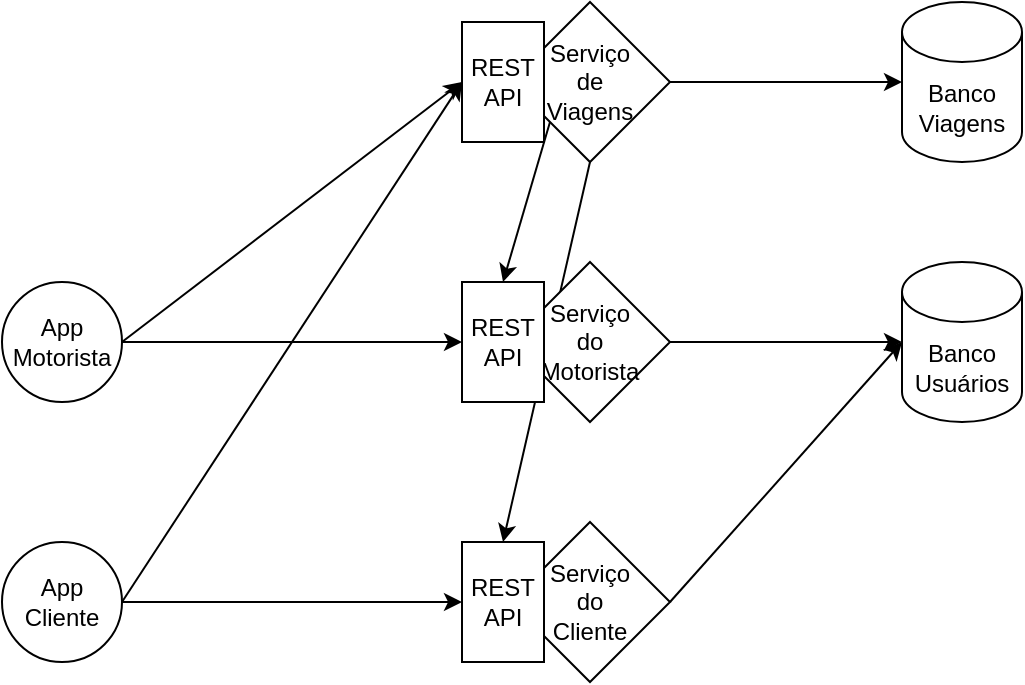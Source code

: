 <mxfile version="17.4.3" type="device" pages="3"><diagram id="RZ5b7Qp0fabOGWWVTK_E" name="Padrão Default - Ex 1"><mxGraphModel dx="868" dy="482" grid="1" gridSize="10" guides="1" tooltips="1" connect="1" arrows="1" fold="1" page="1" pageScale="1" pageWidth="827" pageHeight="1169" math="0" shadow="0"><root><mxCell id="0"/><mxCell id="1" parent="0"/><mxCell id="IAWUWT8vJeoQmZY1IQ_N-24" style="edgeStyle=none;rounded=0;orthogonalLoop=1;jettySize=auto;html=1;exitX=0;exitY=1;exitDx=0;exitDy=0;entryX=0;entryY=0;entryDx=20.5;entryDy=0;entryPerimeter=0;" parent="1" source="IAWUWT8vJeoQmZY1IQ_N-1" target="IAWUWT8vJeoQmZY1IQ_N-18" edge="1"><mxGeometry relative="1" as="geometry"/></mxCell><mxCell id="IAWUWT8vJeoQmZY1IQ_N-25" style="edgeStyle=none;rounded=0;orthogonalLoop=1;jettySize=auto;html=1;exitX=0.5;exitY=1;exitDx=0;exitDy=0;entryX=0;entryY=0;entryDx=20.5;entryDy=0;entryPerimeter=0;" parent="1" source="IAWUWT8vJeoQmZY1IQ_N-1" target="IAWUWT8vJeoQmZY1IQ_N-17" edge="1"><mxGeometry relative="1" as="geometry"/></mxCell><mxCell id="IAWUWT8vJeoQmZY1IQ_N-1" value="Serviço&lt;br&gt;de&lt;br&gt;Viagens" style="rhombus;whiteSpace=wrap;html=1;" parent="1" vertex="1"><mxGeometry x="414" y="90" width="80" height="80" as="geometry"/></mxCell><mxCell id="IAWUWT8vJeoQmZY1IQ_N-2" value="Serviço&lt;br&gt;do&lt;br&gt;Motorista" style="rhombus;whiteSpace=wrap;html=1;" parent="1" vertex="1"><mxGeometry x="414" y="220" width="80" height="80" as="geometry"/></mxCell><mxCell id="IAWUWT8vJeoQmZY1IQ_N-3" value="Serviço&lt;br&gt;do&lt;br&gt;Cliente" style="rhombus;whiteSpace=wrap;html=1;" parent="1" vertex="1"><mxGeometry x="414" y="350" width="80" height="80" as="geometry"/></mxCell><mxCell id="IAWUWT8vJeoQmZY1IQ_N-7" style="edgeStyle=orthogonalEdgeStyle;rounded=0;orthogonalLoop=1;jettySize=auto;html=1;exitX=0;exitY=0.5;exitDx=0;exitDy=0;exitPerimeter=0;entryX=1;entryY=0.5;entryDx=0;entryDy=0;startArrow=classic;startFill=1;endArrow=none;endFill=0;" parent="1" source="IAWUWT8vJeoQmZY1IQ_N-4" target="IAWUWT8vJeoQmZY1IQ_N-1" edge="1"><mxGeometry relative="1" as="geometry"/></mxCell><mxCell id="IAWUWT8vJeoQmZY1IQ_N-4" value="Banco&lt;br&gt;Viagens" style="shape=cylinder3;whiteSpace=wrap;html=1;boundedLbl=1;backgroundOutline=1;size=15;" parent="1" vertex="1"><mxGeometry x="610" y="90" width="60" height="80" as="geometry"/></mxCell><mxCell id="IAWUWT8vJeoQmZY1IQ_N-6" style="edgeStyle=orthogonalEdgeStyle;rounded=0;orthogonalLoop=1;jettySize=auto;html=1;exitX=0;exitY=0.5;exitDx=0;exitDy=0;exitPerimeter=0;entryX=1;entryY=0.5;entryDx=0;entryDy=0;startArrow=classic;startFill=1;endArrow=none;endFill=0;" parent="1" source="IAWUWT8vJeoQmZY1IQ_N-5" target="IAWUWT8vJeoQmZY1IQ_N-2" edge="1"><mxGeometry relative="1" as="geometry"/></mxCell><mxCell id="IAWUWT8vJeoQmZY1IQ_N-27" style="edgeStyle=none;rounded=0;orthogonalLoop=1;jettySize=auto;html=1;exitX=0;exitY=0.5;exitDx=0;exitDy=0;exitPerimeter=0;entryX=1;entryY=0.5;entryDx=0;entryDy=0;startArrow=classic;startFill=1;endArrow=none;endFill=0;" parent="1" source="IAWUWT8vJeoQmZY1IQ_N-5" target="IAWUWT8vJeoQmZY1IQ_N-3" edge="1"><mxGeometry relative="1" as="geometry"/></mxCell><mxCell id="IAWUWT8vJeoQmZY1IQ_N-5" value="Banco&lt;br&gt;Usuários" style="shape=cylinder3;whiteSpace=wrap;html=1;boundedLbl=1;backgroundOutline=1;size=15;" parent="1" vertex="1"><mxGeometry x="610" y="220" width="60" height="80" as="geometry"/></mxCell><mxCell id="IAWUWT8vJeoQmZY1IQ_N-20" style="edgeStyle=none;rounded=0;orthogonalLoop=1;jettySize=auto;html=1;exitX=1;exitY=0.5;exitDx=0;exitDy=0;entryX=0;entryY=0;entryDx=0;entryDy=30;entryPerimeter=0;" parent="1" source="IAWUWT8vJeoQmZY1IQ_N-9" target="IAWUWT8vJeoQmZY1IQ_N-19" edge="1"><mxGeometry relative="1" as="geometry"/></mxCell><mxCell id="IAWUWT8vJeoQmZY1IQ_N-21" style="edgeStyle=none;rounded=0;orthogonalLoop=1;jettySize=auto;html=1;exitX=1;exitY=0.5;exitDx=0;exitDy=0;entryX=0;entryY=0;entryDx=0;entryDy=30;entryPerimeter=0;" parent="1" source="IAWUWT8vJeoQmZY1IQ_N-9" target="IAWUWT8vJeoQmZY1IQ_N-18" edge="1"><mxGeometry relative="1" as="geometry"/></mxCell><mxCell id="IAWUWT8vJeoQmZY1IQ_N-9" value="App&lt;br&gt;Motorista" style="ellipse;whiteSpace=wrap;html=1;aspect=fixed;" parent="1" vertex="1"><mxGeometry x="160" y="230" width="60" height="60" as="geometry"/></mxCell><mxCell id="IAWUWT8vJeoQmZY1IQ_N-22" style="edgeStyle=none;rounded=0;orthogonalLoop=1;jettySize=auto;html=1;exitX=1;exitY=0.5;exitDx=0;exitDy=0;" parent="1" source="IAWUWT8vJeoQmZY1IQ_N-10" edge="1"><mxGeometry relative="1" as="geometry"><mxPoint x="390" y="130" as="targetPoint"/></mxGeometry></mxCell><mxCell id="IAWUWT8vJeoQmZY1IQ_N-23" style="edgeStyle=none;rounded=0;orthogonalLoop=1;jettySize=auto;html=1;exitX=1;exitY=0.5;exitDx=0;exitDy=0;entryX=0;entryY=0;entryDx=0;entryDy=30;entryPerimeter=0;" parent="1" source="IAWUWT8vJeoQmZY1IQ_N-10" target="IAWUWT8vJeoQmZY1IQ_N-17" edge="1"><mxGeometry relative="1" as="geometry"/></mxCell><mxCell id="IAWUWT8vJeoQmZY1IQ_N-10" value="App&lt;br&gt;Cliente" style="ellipse;whiteSpace=wrap;html=1;aspect=fixed;" parent="1" vertex="1"><mxGeometry x="160" y="360" width="60" height="60" as="geometry"/></mxCell><mxCell id="IAWUWT8vJeoQmZY1IQ_N-17" value="REST&lt;br&gt;API" style="shape=card;whiteSpace=wrap;html=1;size=0;" parent="1" vertex="1"><mxGeometry x="390" y="360" width="41" height="60" as="geometry"/></mxCell><mxCell id="IAWUWT8vJeoQmZY1IQ_N-18" value="REST&lt;br&gt;API" style="shape=card;whiteSpace=wrap;html=1;size=0;" parent="1" vertex="1"><mxGeometry x="390" y="230" width="41" height="60" as="geometry"/></mxCell><mxCell id="IAWUWT8vJeoQmZY1IQ_N-19" value="REST&lt;br&gt;API" style="shape=card;whiteSpace=wrap;html=1;size=0;" parent="1" vertex="1"><mxGeometry x="390" y="100" width="41" height="60" as="geometry"/></mxCell></root></mxGraphModel></diagram><diagram id="xJ_5UaXagwy3eR2AMDRP" name="Padrão Proposto AWS - Ex 1"><mxGraphModel dx="868" dy="482" grid="1" gridSize="10" guides="1" tooltips="1" connect="1" arrows="1" fold="1" page="1" pageScale="1" pageWidth="827" pageHeight="1169" math="0" shadow="0"><root><mxCell id="0"/><mxCell id="1" parent="0"/><mxCell id="c4qoprAIGO3NQ4HI0ruP-4" style="edgeStyle=none;rounded=0;orthogonalLoop=1;jettySize=auto;html=1;exitX=1;exitY=0.5;exitDx=0;exitDy=0;entryX=0;entryY=0.5;entryDx=0;entryDy=0;entryPerimeter=0;startArrow=none;startFill=0;endArrow=classic;endFill=1;" parent="1" source="c4qoprAIGO3NQ4HI0ruP-13" edge="1"><mxGeometry relative="1" as="geometry"><mxPoint x="280" y="260" as="targetPoint"/></mxGeometry></mxCell><mxCell id="c4qoprAIGO3NQ4HI0ruP-15" style="edgeStyle=none;rounded=0;orthogonalLoop=1;jettySize=auto;html=1;exitX=1;exitY=0.5;exitDx=0;exitDy=0;entryX=0;entryY=0.5;entryDx=0;entryDy=0;entryPerimeter=0;startArrow=none;startFill=0;endArrow=classic;endFill=1;" parent="1" source="c4qoprAIGO3NQ4HI0ruP-1" target="c4qoprAIGO3NQ4HI0ruP-13" edge="1"><mxGeometry relative="1" as="geometry"/></mxCell><mxCell id="c4qoprAIGO3NQ4HI0ruP-23" style="edgeStyle=none;rounded=0;orthogonalLoop=1;jettySize=auto;html=1;exitX=1;exitY=0;exitDx=0;exitDy=0;entryX=0;entryY=0.5;entryDx=0;entryDy=0;entryPerimeter=0;startArrow=none;startFill=0;endArrow=classic;endFill=1;" parent="1" source="c4qoprAIGO3NQ4HI0ruP-1" target="c4qoprAIGO3NQ4HI0ruP-22" edge="1"><mxGeometry relative="1" as="geometry"/></mxCell><mxCell id="c4qoprAIGO3NQ4HI0ruP-1" value="APP" style="ellipse;whiteSpace=wrap;html=1;aspect=fixed;" parent="1" vertex="1"><mxGeometry x="130" y="230" width="60" height="60" as="geometry"/></mxCell><mxCell id="c4qoprAIGO3NQ4HI0ruP-12" value="" style="sketch=0;points=[[0,0,0],[0.25,0,0],[0.5,0,0],[0.75,0,0],[1,0,0],[0,1,0],[0.25,1,0],[0.5,1,0],[0.75,1,0],[1,1,0],[0,0.25,0],[0,0.5,0],[0,0.75,0],[1,0.25,0],[1,0.5,0],[1,0.75,0]];outlineConnect=0;fontColor=#232F3E;gradientColor=#4D72F3;gradientDirection=north;fillColor=#3334B9;strokeColor=#ffffff;dashed=0;verticalLabelPosition=bottom;verticalAlign=top;align=center;html=1;fontSize=12;fontStyle=0;aspect=fixed;shape=mxgraph.aws4.resourceIcon;resIcon=mxgraph.aws4.dynamodb;" parent="1" vertex="1"><mxGeometry x="620" y="221" width="78" height="78" as="geometry"/></mxCell><mxCell id="c4qoprAIGO3NQ4HI0ruP-25" style="edgeStyle=none;rounded=0;orthogonalLoop=1;jettySize=auto;html=1;exitX=1;exitY=0.5;exitDx=0;exitDy=0;exitPerimeter=0;entryX=0;entryY=0.5;entryDx=0;entryDy=0;entryPerimeter=0;startArrow=none;startFill=0;endArrow=classic;endFill=1;" parent="1" source="c4qoprAIGO3NQ4HI0ruP-13" target="c4qoprAIGO3NQ4HI0ruP-24" edge="1"><mxGeometry relative="1" as="geometry"/></mxCell><mxCell id="c4qoprAIGO3NQ4HI0ruP-30" style="edgeStyle=orthogonalEdgeStyle;rounded=0;orthogonalLoop=1;jettySize=auto;html=1;exitX=0.5;exitY=1;exitDx=0;exitDy=0;exitPerimeter=0;entryX=0;entryY=0.5;entryDx=0;entryDy=0;entryPerimeter=0;startArrow=none;startFill=0;endArrow=classic;endFill=1;" parent="1" source="c4qoprAIGO3NQ4HI0ruP-13" target="c4qoprAIGO3NQ4HI0ruP-26" edge="1"><mxGeometry relative="1" as="geometry"/></mxCell><mxCell id="c4qoprAIGO3NQ4HI0ruP-13" value="" style="sketch=0;points=[[0,0,0],[0.25,0,0],[0.5,0,0],[0.75,0,0],[1,0,0],[0,1,0],[0.25,1,0],[0.5,1,0],[0.75,1,0],[1,1,0],[0,0.25,0],[0,0.5,0],[0,0.75,0],[1,0.25,0],[1,0.5,0],[1,0.75,0]];outlineConnect=0;fontColor=#232F3E;gradientColor=#F54749;gradientDirection=north;fillColor=#C7131F;strokeColor=#ffffff;dashed=0;verticalLabelPosition=bottom;verticalAlign=top;align=center;html=1;fontSize=12;fontStyle=0;aspect=fixed;shape=mxgraph.aws4.resourceIcon;resIcon=mxgraph.aws4.cognito;" parent="1" vertex="1"><mxGeometry x="270" y="235" width="50" height="50" as="geometry"/></mxCell><mxCell id="c4qoprAIGO3NQ4HI0ruP-27" style="edgeStyle=none;rounded=0;orthogonalLoop=1;jettySize=auto;html=1;exitX=1;exitY=0.5;exitDx=0;exitDy=0;exitPerimeter=0;entryX=0;entryY=0.25;entryDx=0;entryDy=0;entryPerimeter=0;startArrow=none;startFill=0;endArrow=classic;endFill=1;" parent="1" source="c4qoprAIGO3NQ4HI0ruP-22" target="c4qoprAIGO3NQ4HI0ruP-12" edge="1"><mxGeometry relative="1" as="geometry"/></mxCell><mxCell id="c4qoprAIGO3NQ4HI0ruP-34" style="rounded=0;orthogonalLoop=1;jettySize=auto;html=1;exitX=0;exitY=1;exitDx=0;exitDy=0;exitPerimeter=0;entryX=0.5;entryY=0;entryDx=0;entryDy=0;entryPerimeter=0;startArrow=none;startFill=0;endArrow=classic;endFill=1;" parent="1" source="c4qoprAIGO3NQ4HI0ruP-22" target="c4qoprAIGO3NQ4HI0ruP-24" edge="1"><mxGeometry relative="1" as="geometry"/></mxCell><mxCell id="c4qoprAIGO3NQ4HI0ruP-35" style="edgeStyle=none;rounded=0;orthogonalLoop=1;jettySize=auto;html=1;exitX=1;exitY=1;exitDx=0;exitDy=0;exitPerimeter=0;entryX=0.5;entryY=0;entryDx=0;entryDy=0;entryPerimeter=0;startArrow=none;startFill=0;endArrow=classic;endFill=1;" parent="1" source="c4qoprAIGO3NQ4HI0ruP-22" target="c4qoprAIGO3NQ4HI0ruP-26" edge="1"><mxGeometry relative="1" as="geometry"/></mxCell><mxCell id="c4qoprAIGO3NQ4HI0ruP-22" value="" style="sketch=0;points=[[0,0,0],[0.25,0,0],[0.5,0,0],[0.75,0,0],[1,0,0],[0,1,0],[0.25,1,0],[0.5,1,0],[0.75,1,0],[1,1,0],[0,0.25,0],[0,0.5,0],[0,0.75,0],[1,0.25,0],[1,0.5,0],[1,0.75,0]];outlineConnect=0;fontColor=#232F3E;gradientColor=#945DF2;gradientDirection=north;fillColor=#5A30B5;strokeColor=#ffffff;dashed=0;verticalLabelPosition=bottom;verticalAlign=top;align=center;html=1;fontSize=12;fontStyle=0;aspect=fixed;shape=mxgraph.aws4.resourceIcon;resIcon=mxgraph.aws4.api_gateway;" parent="1" vertex="1"><mxGeometry x="400" y="80" width="80" height="80" as="geometry"/></mxCell><mxCell id="c4qoprAIGO3NQ4HI0ruP-28" style="edgeStyle=none;rounded=0;orthogonalLoop=1;jettySize=auto;html=1;exitX=1;exitY=0.5;exitDx=0;exitDy=0;exitPerimeter=0;entryX=0;entryY=0.5;entryDx=0;entryDy=0;entryPerimeter=0;startArrow=none;startFill=0;endArrow=classic;endFill=1;" parent="1" source="c4qoprAIGO3NQ4HI0ruP-24" target="c4qoprAIGO3NQ4HI0ruP-12" edge="1"><mxGeometry relative="1" as="geometry"/></mxCell><mxCell id="c4qoprAIGO3NQ4HI0ruP-24" value="" style="sketch=0;points=[[0,0,0],[0.25,0,0],[0.5,0,0],[0.75,0,0],[1,0,0],[0,1,0],[0.25,1,0],[0.5,1,0],[0.75,1,0],[1,1,0],[0,0.25,0],[0,0.5,0],[0,0.75,0],[1,0.25,0],[1,0.5,0],[1,0.75,0]];outlineConnect=0;fontColor=#232F3E;gradientColor=#945DF2;gradientDirection=north;fillColor=#5A30B5;strokeColor=#ffffff;dashed=0;verticalLabelPosition=bottom;verticalAlign=top;align=center;html=1;fontSize=12;fontStyle=0;aspect=fixed;shape=mxgraph.aws4.resourceIcon;resIcon=mxgraph.aws4.api_gateway;" parent="1" vertex="1"><mxGeometry x="400" y="220" width="80" height="80" as="geometry"/></mxCell><mxCell id="c4qoprAIGO3NQ4HI0ruP-29" style="edgeStyle=none;rounded=0;orthogonalLoop=1;jettySize=auto;html=1;exitX=1;exitY=0.5;exitDx=0;exitDy=0;exitPerimeter=0;entryX=0;entryY=0.75;entryDx=0;entryDy=0;entryPerimeter=0;startArrow=none;startFill=0;endArrow=classic;endFill=1;" parent="1" source="c4qoprAIGO3NQ4HI0ruP-26" target="c4qoprAIGO3NQ4HI0ruP-12" edge="1"><mxGeometry relative="1" as="geometry"/></mxCell><mxCell id="c4qoprAIGO3NQ4HI0ruP-26" value="" style="sketch=0;points=[[0,0,0],[0.25,0,0],[0.5,0,0],[0.75,0,0],[1,0,0],[0,1,0],[0.25,1,0],[0.5,1,0],[0.75,1,0],[1,1,0],[0,0.25,0],[0,0.5,0],[0,0.75,0],[1,0.25,0],[1,0.5,0],[1,0.75,0]];outlineConnect=0;fontColor=#232F3E;gradientColor=#945DF2;gradientDirection=north;fillColor=#5A30B5;strokeColor=#ffffff;dashed=0;verticalLabelPosition=bottom;verticalAlign=top;align=center;html=1;fontSize=12;fontStyle=0;aspect=fixed;shape=mxgraph.aws4.resourceIcon;resIcon=mxgraph.aws4.api_gateway;" parent="1" vertex="1"><mxGeometry x="400" y="360" width="80" height="80" as="geometry"/></mxCell><mxCell id="c4qoprAIGO3NQ4HI0ruP-31" value="Viagens" style="text;html=1;align=center;verticalAlign=middle;resizable=0;points=[];autosize=1;strokeColor=none;fillColor=none;" parent="1" vertex="1"><mxGeometry x="410" y="160" width="60" height="20" as="geometry"/></mxCell><mxCell id="c4qoprAIGO3NQ4HI0ruP-32" value="Motorista" style="text;html=1;align=center;verticalAlign=middle;resizable=0;points=[];autosize=1;strokeColor=none;fillColor=none;" parent="1" vertex="1"><mxGeometry x="410" y="300" width="60" height="20" as="geometry"/></mxCell><mxCell id="c4qoprAIGO3NQ4HI0ruP-33" value="Clientes" style="text;html=1;align=center;verticalAlign=middle;resizable=0;points=[];autosize=1;strokeColor=none;fillColor=none;" parent="1" vertex="1"><mxGeometry x="410" y="440" width="60" height="20" as="geometry"/></mxCell></root></mxGraphModel></diagram><diagram id="3BzQ-k1Ij0tZqJoBzrl7" name="Spotify - Ex 2"><mxGraphModel dx="868" dy="482" grid="1" gridSize="10" guides="1" tooltips="1" connect="1" arrows="1" fold="1" page="1" pageScale="1" pageWidth="827" pageHeight="1169" math="0" shadow="0"><root><mxCell id="0"/><mxCell id="1" parent="0"/><mxCell id="kQZKi2q3dK6XqgtABF8C-24" style="edgeStyle=none;rounded=0;orthogonalLoop=1;jettySize=auto;html=1;exitX=0.5;exitY=1;exitDx=0;exitDy=0;exitPerimeter=0;entryX=0.5;entryY=0;entryDx=0;entryDy=0;entryPerimeter=0;startArrow=none;startFill=0;endArrow=classic;endFill=1;" edge="1" parent="1" source="kQZKi2q3dK6XqgtABF8C-4" target="kQZKi2q3dK6XqgtABF8C-6"><mxGeometry relative="1" as="geometry"/></mxCell><mxCell id="kQZKi2q3dK6XqgtABF8C-4" value="" style="sketch=0;points=[[0,0,0],[0.25,0,0],[0.5,0,0],[0.75,0,0],[1,0,0],[0,1,0],[0.25,1,0],[0.5,1,0],[0.75,1,0],[1,1,0],[0,0.25,0],[0,0.5,0],[0,0.75,0],[1,0.25,0],[1,0.5,0],[1,0.75,0]];outlineConnect=0;fontColor=#232F3E;gradientColor=#FF4F8B;gradientDirection=north;fillColor=#BC1356;strokeColor=#ffffff;dashed=0;verticalLabelPosition=bottom;verticalAlign=top;align=center;html=1;fontSize=12;fontStyle=0;aspect=fixed;shape=mxgraph.aws4.resourceIcon;resIcon=mxgraph.aws4.api_gateway;" vertex="1" parent="1"><mxGeometry x="320" y="100" width="58" height="58" as="geometry"/></mxCell><mxCell id="kQZKi2q3dK6XqgtABF8C-5" value="Search music" style="text;html=1;align=center;verticalAlign=middle;resizable=0;points=[];autosize=1;strokeColor=none;fillColor=none;" vertex="1" parent="1"><mxGeometry x="304" y="80" width="90" height="20" as="geometry"/></mxCell><mxCell id="kQZKi2q3dK6XqgtABF8C-21" style="edgeStyle=none;rounded=0;orthogonalLoop=1;jettySize=auto;html=1;exitX=1;exitY=0.5;exitDx=0;exitDy=0;exitPerimeter=0;entryX=0;entryY=0.5;entryDx=0;entryDy=0;entryPerimeter=0;startArrow=classic;startFill=1;endArrow=classic;endFill=1;" edge="1" parent="1" source="kQZKi2q3dK6XqgtABF8C-6" target="kQZKi2q3dK6XqgtABF8C-20"><mxGeometry relative="1" as="geometry"/></mxCell><mxCell id="kQZKi2q3dK6XqgtABF8C-6" value="" style="sketch=0;points=[[0,0,0],[0.25,0,0],[0.5,0,0],[0.75,0,0],[1,0,0],[0,1,0],[0.25,1,0],[0.5,1,0],[0.75,1,0],[1,1,0],[0,0.25,0],[0,0.5,0],[0,0.75,0],[1,0.25,0],[1,0.5,0],[1,0.75,0]];outlineConnect=0;fontColor=#232F3E;gradientColor=#FF4F8B;gradientDirection=north;fillColor=#BC1356;strokeColor=#ffffff;dashed=0;verticalLabelPosition=bottom;verticalAlign=top;align=center;html=1;fontSize=12;fontStyle=0;aspect=fixed;shape=mxgraph.aws4.resourceIcon;resIcon=mxgraph.aws4.api_gateway;" vertex="1" parent="1"><mxGeometry x="320" y="216" width="58" height="58" as="geometry"/></mxCell><mxCell id="kQZKi2q3dK6XqgtABF8C-7" value="Play music" style="text;html=1;align=center;verticalAlign=middle;resizable=0;points=[];autosize=1;strokeColor=none;fillColor=none;" vertex="1" parent="1"><mxGeometry x="314" y="274" width="70" height="20" as="geometry"/></mxCell><mxCell id="kQZKi2q3dK6XqgtABF8C-14" style="edgeStyle=none;rounded=0;orthogonalLoop=1;jettySize=auto;html=1;exitX=1;exitY=0.5;exitDx=0;exitDy=0;exitPerimeter=0;startArrow=classic;startFill=1;" edge="1" parent="1" source="kQZKi2q3dK6XqgtABF8C-10" target="kQZKi2q3dK6XqgtABF8C-11"><mxGeometry relative="1" as="geometry"/></mxCell><mxCell id="kQZKi2q3dK6XqgtABF8C-16" style="edgeStyle=none;rounded=0;orthogonalLoop=1;jettySize=auto;html=1;exitX=0;exitY=0.5;exitDx=0;exitDy=0;exitPerimeter=0;entryX=1;entryY=0.5;entryDx=0;entryDy=0;entryPerimeter=0;startArrow=classic;startFill=1;" edge="1" parent="1" source="kQZKi2q3dK6XqgtABF8C-10" target="kQZKi2q3dK6XqgtABF8C-4"><mxGeometry relative="1" as="geometry"/></mxCell><mxCell id="kQZKi2q3dK6XqgtABF8C-10" value="" style="sketch=0;points=[[0,0,0],[0.25,0,0],[0.5,0,0],[0.75,0,0],[1,0,0],[0,1,0],[0.25,1,0],[0.5,1,0],[0.75,1,0],[1,1,0],[0,0.25,0],[0,0.5,0],[0,0.75,0],[1,0.25,0],[1,0.5,0],[1,0.75,0]];outlineConnect=0;fontColor=#232F3E;gradientColor=#945DF2;gradientDirection=north;fillColor=#5A30B5;strokeColor=#ffffff;dashed=0;verticalLabelPosition=bottom;verticalAlign=top;align=center;html=1;fontSize=12;fontStyle=0;aspect=fixed;shape=mxgraph.aws4.resourceIcon;resIcon=mxgraph.aws4.athena;" vertex="1" parent="1"><mxGeometry x="480" y="100" width="58" height="58" as="geometry"/></mxCell><mxCell id="kQZKi2q3dK6XqgtABF8C-23" value="" style="edgeStyle=none;rounded=0;orthogonalLoop=1;jettySize=auto;html=1;startArrow=classic;startFill=1;endArrow=classic;endFill=1;" edge="1" parent="1" source="kQZKi2q3dK6XqgtABF8C-11" target="kQZKi2q3dK6XqgtABF8C-20"><mxGeometry relative="1" as="geometry"/></mxCell><mxCell id="kQZKi2q3dK6XqgtABF8C-11" value="" style="sketch=0;outlineConnect=0;fontColor=#232F3E;gradientColor=none;fillColor=#3F8624;strokeColor=none;dashed=0;verticalLabelPosition=bottom;verticalAlign=top;align=center;html=1;fontSize=12;fontStyle=0;aspect=fixed;pointerEvents=1;shape=mxgraph.aws4.bucket;" vertex="1" parent="1"><mxGeometry x="630" y="206" width="75" height="78" as="geometry"/></mxCell><mxCell id="kQZKi2q3dK6XqgtABF8C-22" style="edgeStyle=none;rounded=0;orthogonalLoop=1;jettySize=auto;html=1;exitX=1;exitY=0.5;exitDx=0;exitDy=0;exitPerimeter=0;startArrow=none;startFill=0;endArrow=classic;endFill=1;" edge="1" parent="1" source="kQZKi2q3dK6XqgtABF8C-20" target="kQZKi2q3dK6XqgtABF8C-11"><mxGeometry relative="1" as="geometry"/></mxCell><mxCell id="kQZKi2q3dK6XqgtABF8C-20" value="" style="sketch=0;points=[[0,0,0],[0.25,0,0],[0.5,0,0],[0.75,0,0],[1,0,0],[0,1,0],[0.25,1,0],[0.5,1,0],[0.75,1,0],[1,1,0],[0,0.25,0],[0,0.5,0],[0,0.75,0],[1,0.25,0],[1,0.5,0],[1,0.75,0]];outlineConnect=0;fontColor=#232F3E;gradientColor=#F78E04;gradientDirection=north;fillColor=#D05C17;strokeColor=#ffffff;dashed=0;verticalLabelPosition=bottom;verticalAlign=top;align=center;html=1;fontSize=12;fontStyle=0;aspect=fixed;shape=mxgraph.aws4.resourceIcon;resIcon=mxgraph.aws4.lambda;" vertex="1" parent="1"><mxGeometry x="482" y="218" width="54" height="54" as="geometry"/></mxCell><mxCell id="kQZKi2q3dK6XqgtABF8C-25" value="Athena Query" style="text;html=1;align=center;verticalAlign=middle;resizable=0;points=[];autosize=1;strokeColor=none;fillColor=none;" vertex="1" parent="1"><mxGeometry x="464" y="158" width="90" height="20" as="geometry"/></mxCell><mxCell id="kQZKi2q3dK6XqgtABF8C-26" value="Lambda retrieval" style="text;html=1;align=center;verticalAlign=middle;resizable=0;points=[];autosize=1;strokeColor=none;fillColor=none;" vertex="1" parent="1"><mxGeometry x="459" y="272" width="100" height="20" as="geometry"/></mxCell><mxCell id="kQZKi2q3dK6XqgtABF8C-30" style="edgeStyle=none;rounded=0;orthogonalLoop=1;jettySize=auto;html=1;exitX=1;exitY=0.5;exitDx=0;exitDy=0;exitPerimeter=0;entryX=0;entryY=0.5;entryDx=0;entryDy=0;entryPerimeter=0;startArrow=none;startFill=0;endArrow=classic;endFill=1;" edge="1" parent="1" source="kQZKi2q3dK6XqgtABF8C-27" target="kQZKi2q3dK6XqgtABF8C-6"><mxGeometry relative="1" as="geometry"/></mxCell><mxCell id="kQZKi2q3dK6XqgtABF8C-32" style="edgeStyle=none;rounded=0;orthogonalLoop=1;jettySize=auto;html=1;exitX=1;exitY=0.25;exitDx=0;exitDy=0;exitPerimeter=0;entryX=0;entryY=0.5;entryDx=0;entryDy=0;entryPerimeter=0;startArrow=none;startFill=0;endArrow=classic;endFill=1;" edge="1" parent="1" source="kQZKi2q3dK6XqgtABF8C-27" target="kQZKi2q3dK6XqgtABF8C-4"><mxGeometry relative="1" as="geometry"/></mxCell><mxCell id="kQZKi2q3dK6XqgtABF8C-35" style="edgeStyle=none;rounded=0;orthogonalLoop=1;jettySize=auto;html=1;exitX=1;exitY=0.75;exitDx=0;exitDy=0;exitPerimeter=0;entryX=0;entryY=0.5;entryDx=0;entryDy=0;entryPerimeter=0;startArrow=none;startFill=0;endArrow=classic;endFill=1;" edge="1" parent="1" source="kQZKi2q3dK6XqgtABF8C-27" target="kQZKi2q3dK6XqgtABF8C-33"><mxGeometry relative="1" as="geometry"/></mxCell><mxCell id="kQZKi2q3dK6XqgtABF8C-27" value="" style="sketch=0;points=[[0,0,0],[0.25,0,0],[0.5,0,0],[0.75,0,0],[1,0,0],[0,1,0],[0.25,1,0],[0.5,1,0],[0.75,1,0],[1,1,0],[0,0.25,0],[0,0.5,0],[0,0.75,0],[1,0.25,0],[1,0.5,0],[1,0.75,0]];outlineConnect=0;fontColor=#232F3E;gradientColor=#F54749;gradientDirection=north;fillColor=#C7131F;strokeColor=#ffffff;dashed=0;verticalLabelPosition=bottom;verticalAlign=top;align=center;html=1;fontSize=12;fontStyle=0;aspect=fixed;shape=mxgraph.aws4.resourceIcon;resIcon=mxgraph.aws4.cognito;" vertex="1" parent="1"><mxGeometry x="180" y="218" width="54" height="54" as="geometry"/></mxCell><mxCell id="kQZKi2q3dK6XqgtABF8C-31" value="Cognito Login" style="text;html=1;align=center;verticalAlign=middle;resizable=0;points=[];autosize=1;strokeColor=none;fillColor=none;" vertex="1" parent="1"><mxGeometry x="162" y="272" width="90" height="20" as="geometry"/></mxCell><mxCell id="kQZKi2q3dK6XqgtABF8C-40" style="edgeStyle=none;rounded=0;orthogonalLoop=1;jettySize=auto;html=1;exitX=1;exitY=0.5;exitDx=0;exitDy=0;exitPerimeter=0;entryX=0;entryY=0.5;entryDx=0;entryDy=0;entryPerimeter=0;startArrow=classic;startFill=1;endArrow=classic;endFill=1;" edge="1" parent="1" source="kQZKi2q3dK6XqgtABF8C-33" target="kQZKi2q3dK6XqgtABF8C-38"><mxGeometry relative="1" as="geometry"/></mxCell><mxCell id="kQZKi2q3dK6XqgtABF8C-33" value="" style="sketch=0;points=[[0,0,0],[0.25,0,0],[0.5,0,0],[0.75,0,0],[1,0,0],[0,1,0],[0.25,1,0],[0.5,1,0],[0.75,1,0],[1,1,0],[0,0.25,0],[0,0.5,0],[0,0.75,0],[1,0.25,0],[1,0.5,0],[1,0.75,0]];outlineConnect=0;fontColor=#232F3E;gradientColor=#FF4F8B;gradientDirection=north;fillColor=#BC1356;strokeColor=#ffffff;dashed=0;verticalLabelPosition=bottom;verticalAlign=top;align=center;html=1;fontSize=12;fontStyle=0;aspect=fixed;shape=mxgraph.aws4.resourceIcon;resIcon=mxgraph.aws4.api_gateway;" vertex="1" parent="1"><mxGeometry x="320" y="330" width="58" height="58" as="geometry"/></mxCell><mxCell id="kQZKi2q3dK6XqgtABF8C-34" value="Profile/Social media" style="text;html=1;align=center;verticalAlign=middle;resizable=0;points=[];autosize=1;strokeColor=none;fillColor=none;" vertex="1" parent="1"><mxGeometry x="289" y="388" width="120" height="20" as="geometry"/></mxCell><mxCell id="kQZKi2q3dK6XqgtABF8C-36" value="Musics" style="text;html=1;align=center;verticalAlign=middle;resizable=0;points=[];autosize=1;strokeColor=none;fillColor=none;" vertex="1" parent="1"><mxGeometry x="642.5" y="284" width="50" height="20" as="geometry"/></mxCell><mxCell id="kQZKi2q3dK6XqgtABF8C-38" value="" style="sketch=0;points=[[0,0,0],[0.25,0,0],[0.5,0,0],[0.75,0,0],[1,0,0],[0,1,0],[0.25,1,0],[0.5,1,0],[0.75,1,0],[1,1,0],[0,0.25,0],[0,0.5,0],[0,0.75,0],[1,0.25,0],[1,0.5,0],[1,0.75,0]];outlineConnect=0;fontColor=#232F3E;gradientColor=#4D72F3;gradientDirection=north;fillColor=#3334B9;strokeColor=#ffffff;dashed=0;verticalLabelPosition=bottom;verticalAlign=top;align=center;html=1;fontSize=12;fontStyle=0;aspect=fixed;shape=mxgraph.aws4.resourceIcon;resIcon=mxgraph.aws4.dynamodb;" vertex="1" parent="1"><mxGeometry x="469" y="319" width="80" height="80" as="geometry"/></mxCell><mxCell id="kQZKi2q3dK6XqgtABF8C-41" value="DynamoDB table for users" style="text;html=1;align=center;verticalAlign=middle;resizable=0;points=[];autosize=1;strokeColor=none;fillColor=none;" vertex="1" parent="1"><mxGeometry x="429" y="399" width="160" height="20" as="geometry"/></mxCell><mxCell id="kQZKi2q3dK6XqgtABF8C-43" style="edgeStyle=none;rounded=0;orthogonalLoop=1;jettySize=auto;html=1;exitX=1;exitY=0.5;exitDx=0;exitDy=0;entryX=0;entryY=0.5;entryDx=0;entryDy=0;entryPerimeter=0;startArrow=none;startFill=0;endArrow=classic;endFill=1;" edge="1" parent="1" source="kQZKi2q3dK6XqgtABF8C-42" target="kQZKi2q3dK6XqgtABF8C-27"><mxGeometry relative="1" as="geometry"/></mxCell><mxCell id="kQZKi2q3dK6XqgtABF8C-42" value="" style="shape=image;html=1;verticalAlign=top;verticalLabelPosition=bottom;labelBackgroundColor=#ffffff;imageAspect=0;aspect=fixed;image=https://cdn3.iconfinder.com/data/icons/social-44/56/Social_Icons-09-128.png" vertex="1" parent="1"><mxGeometry x="30" y="206" width="80" height="80" as="geometry"/></mxCell></root></mxGraphModel></diagram></mxfile>